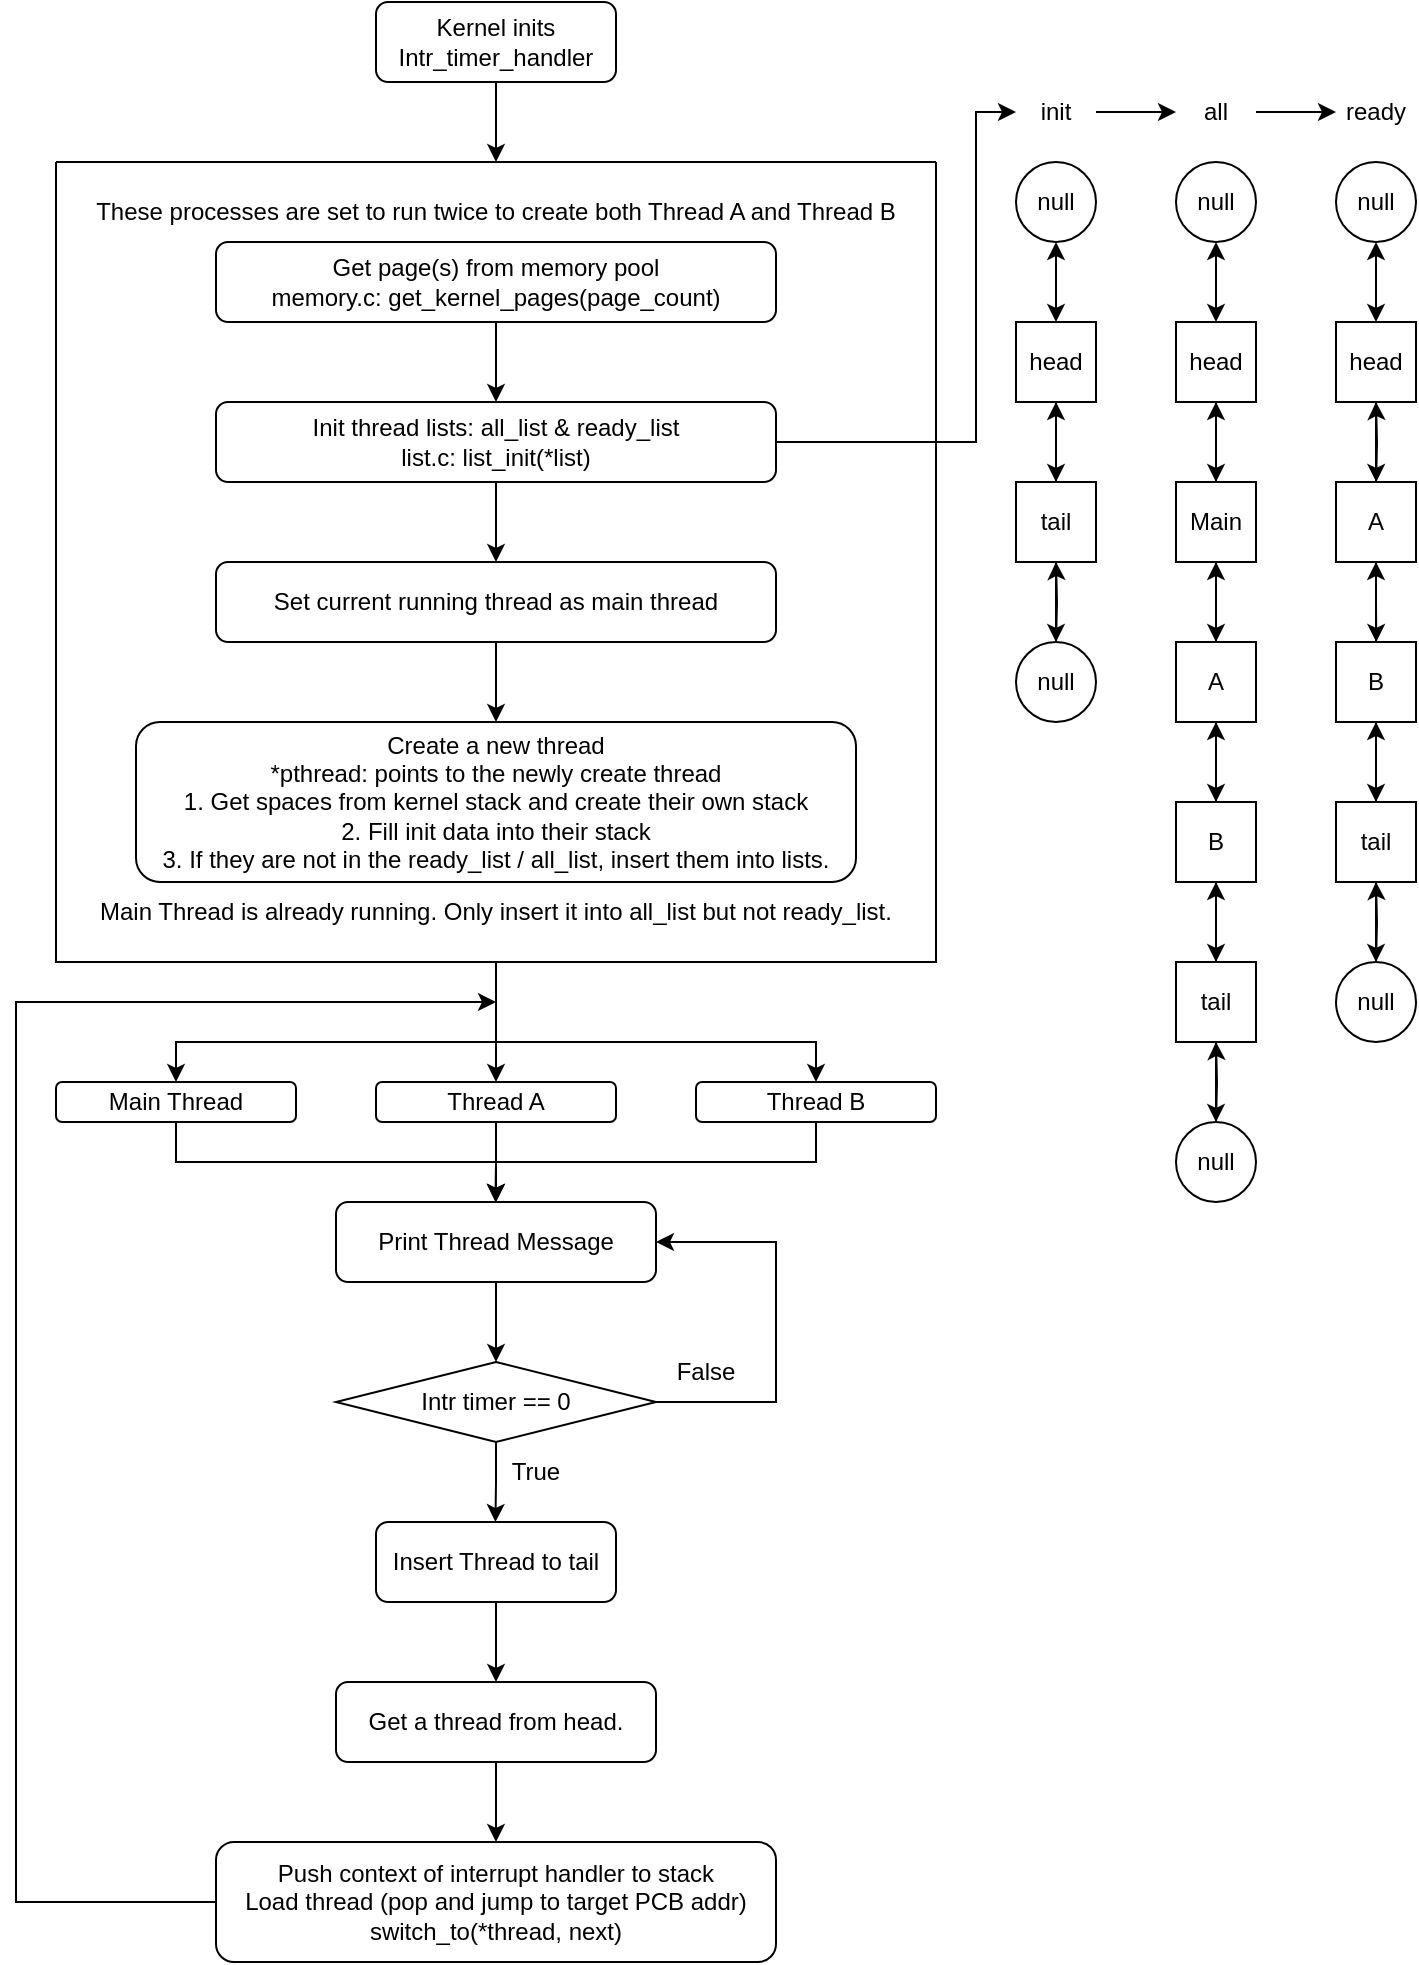 <mxfile version="24.5.3" type="device">
  <diagram id="C5RBs43oDa-KdzZeNtuy" name="Page-1">
    <mxGraphModel dx="791" dy="561" grid="1" gridSize="10" guides="1" tooltips="1" connect="1" arrows="1" fold="1" page="1" pageScale="1" pageWidth="827" pageHeight="1169" math="0" shadow="0">
      <root>
        <mxCell id="WIyWlLk6GJQsqaUBKTNV-0" />
        <mxCell id="WIyWlLk6GJQsqaUBKTNV-1" parent="WIyWlLk6GJQsqaUBKTNV-0" />
        <mxCell id="9MOlDyLgkSEw8JPwN7AX-101" style="edgeStyle=orthogonalEdgeStyle;rounded=0;orthogonalLoop=1;jettySize=auto;html=1;exitX=0.5;exitY=1;exitDx=0;exitDy=0;entryX=0.5;entryY=0;entryDx=0;entryDy=0;" edge="1" parent="WIyWlLk6GJQsqaUBKTNV-1" source="WIyWlLk6GJQsqaUBKTNV-3" target="9MOlDyLgkSEw8JPwN7AX-22">
          <mxGeometry relative="1" as="geometry" />
        </mxCell>
        <mxCell id="WIyWlLk6GJQsqaUBKTNV-3" value="Kernel inits&lt;div&gt;Intr_timer_handler&lt;/div&gt;" style="rounded=1;whiteSpace=wrap;html=1;fontSize=12;glass=0;strokeWidth=1;shadow=0;" parent="WIyWlLk6GJQsqaUBKTNV-1" vertex="1">
          <mxGeometry x="240" y="40" width="120" height="40" as="geometry" />
        </mxCell>
        <mxCell id="9MOlDyLgkSEw8JPwN7AX-19" style="edgeStyle=orthogonalEdgeStyle;rounded=0;orthogonalLoop=1;jettySize=auto;html=1;exitX=0.5;exitY=1;exitDx=0;exitDy=0;entryX=0.5;entryY=0;entryDx=0;entryDy=0;" edge="1" parent="WIyWlLk6GJQsqaUBKTNV-1" source="9MOlDyLgkSEw8JPwN7AX-4" target="9MOlDyLgkSEw8JPwN7AX-10">
          <mxGeometry relative="1" as="geometry" />
        </mxCell>
        <mxCell id="9MOlDyLgkSEw8JPwN7AX-4" value="Get page(s) from memory pool&lt;div&gt;memory.c:&amp;nbsp;get_kernel_pages(page_count)&lt;/div&gt;" style="rounded=1;whiteSpace=wrap;html=1;fontSize=12;glass=0;strokeWidth=1;shadow=0;" vertex="1" parent="WIyWlLk6GJQsqaUBKTNV-1">
          <mxGeometry x="160" y="160" width="280" height="40" as="geometry" />
        </mxCell>
        <mxCell id="9MOlDyLgkSEw8JPwN7AX-20" style="edgeStyle=orthogonalEdgeStyle;rounded=0;orthogonalLoop=1;jettySize=auto;html=1;exitX=0.5;exitY=1;exitDx=0;exitDy=0;entryX=0.5;entryY=0;entryDx=0;entryDy=0;" edge="1" parent="WIyWlLk6GJQsqaUBKTNV-1" source="9MOlDyLgkSEw8JPwN7AX-10" target="9MOlDyLgkSEw8JPwN7AX-13">
          <mxGeometry relative="1" as="geometry" />
        </mxCell>
        <mxCell id="9MOlDyLgkSEw8JPwN7AX-53" style="edgeStyle=orthogonalEdgeStyle;rounded=0;orthogonalLoop=1;jettySize=auto;html=1;exitX=1;exitY=0.5;exitDx=0;exitDy=0;entryX=0;entryY=0.5;entryDx=0;entryDy=0;" edge="1" parent="WIyWlLk6GJQsqaUBKTNV-1" source="9MOlDyLgkSEw8JPwN7AX-10" target="9MOlDyLgkSEw8JPwN7AX-31">
          <mxGeometry relative="1" as="geometry">
            <mxPoint x="540" y="140" as="targetPoint" />
            <Array as="points">
              <mxPoint x="540" y="260" />
              <mxPoint x="540" y="95" />
            </Array>
          </mxGeometry>
        </mxCell>
        <mxCell id="9MOlDyLgkSEw8JPwN7AX-10" value="Init thread lists: all_list &amp;amp; ready_list&lt;div&gt;list.c: list_init(*list)&lt;/div&gt;" style="rounded=1;whiteSpace=wrap;html=1;fontSize=12;glass=0;strokeWidth=1;shadow=0;" vertex="1" parent="WIyWlLk6GJQsqaUBKTNV-1">
          <mxGeometry x="160" y="240" width="280" height="40" as="geometry" />
        </mxCell>
        <mxCell id="9MOlDyLgkSEw8JPwN7AX-21" style="edgeStyle=orthogonalEdgeStyle;rounded=0;orthogonalLoop=1;jettySize=auto;html=1;exitX=0.5;exitY=1;exitDx=0;exitDy=0;entryX=0.5;entryY=0;entryDx=0;entryDy=0;" edge="1" parent="WIyWlLk6GJQsqaUBKTNV-1" source="9MOlDyLgkSEw8JPwN7AX-13" target="9MOlDyLgkSEw8JPwN7AX-16">
          <mxGeometry relative="1" as="geometry" />
        </mxCell>
        <mxCell id="9MOlDyLgkSEw8JPwN7AX-13" value="Set current running thread as main thread" style="rounded=1;whiteSpace=wrap;html=1;fontSize=12;glass=0;strokeWidth=1;shadow=0;" vertex="1" parent="WIyWlLk6GJQsqaUBKTNV-1">
          <mxGeometry x="160" y="320" width="280" height="40" as="geometry" />
        </mxCell>
        <mxCell id="9MOlDyLgkSEw8JPwN7AX-16" value="Create a new thread&lt;div&gt;*pthread: points to the newly create thread&lt;/div&gt;&lt;div&gt;1. Get spaces from kernel stack and create their own stack&lt;/div&gt;&lt;div&gt;2. Fill init data into their stack&lt;/div&gt;&lt;div&gt;3. If they are not in the ready_list / all_list, insert them into lists.&lt;/div&gt;" style="rounded=1;whiteSpace=wrap;html=1;fontSize=12;glass=0;strokeWidth=1;shadow=0;" vertex="1" parent="WIyWlLk6GJQsqaUBKTNV-1">
          <mxGeometry x="120" y="400" width="360" height="80" as="geometry" />
        </mxCell>
        <mxCell id="9MOlDyLgkSEw8JPwN7AX-27" style="edgeStyle=orthogonalEdgeStyle;rounded=0;orthogonalLoop=1;jettySize=auto;html=1;exitX=0.5;exitY=1;exitDx=0;exitDy=0;entryX=0.5;entryY=0;entryDx=0;entryDy=0;" edge="1" parent="WIyWlLk6GJQsqaUBKTNV-1" source="9MOlDyLgkSEw8JPwN7AX-22" target="9MOlDyLgkSEw8JPwN7AX-24">
          <mxGeometry relative="1" as="geometry">
            <Array as="points">
              <mxPoint x="300" y="560" />
              <mxPoint x="140" y="560" />
            </Array>
          </mxGeometry>
        </mxCell>
        <mxCell id="9MOlDyLgkSEw8JPwN7AX-28" style="edgeStyle=orthogonalEdgeStyle;rounded=0;orthogonalLoop=1;jettySize=auto;html=1;exitX=0.5;exitY=1;exitDx=0;exitDy=0;entryX=0.5;entryY=0;entryDx=0;entryDy=0;" edge="1" parent="WIyWlLk6GJQsqaUBKTNV-1" source="9MOlDyLgkSEw8JPwN7AX-22" target="9MOlDyLgkSEw8JPwN7AX-25">
          <mxGeometry relative="1" as="geometry">
            <Array as="points">
              <mxPoint x="300" y="520" />
            </Array>
          </mxGeometry>
        </mxCell>
        <mxCell id="9MOlDyLgkSEw8JPwN7AX-29" style="edgeStyle=orthogonalEdgeStyle;rounded=0;orthogonalLoop=1;jettySize=auto;html=1;exitX=0.5;exitY=1;exitDx=0;exitDy=0;" edge="1" parent="WIyWlLk6GJQsqaUBKTNV-1" source="9MOlDyLgkSEw8JPwN7AX-22" target="9MOlDyLgkSEw8JPwN7AX-26">
          <mxGeometry relative="1" as="geometry">
            <Array as="points">
              <mxPoint x="300" y="560" />
              <mxPoint x="460" y="560" />
            </Array>
          </mxGeometry>
        </mxCell>
        <mxCell id="9MOlDyLgkSEw8JPwN7AX-22" value="" style="swimlane;startSize=0;" vertex="1" parent="WIyWlLk6GJQsqaUBKTNV-1">
          <mxGeometry x="80" y="120" width="440" height="400" as="geometry">
            <mxRectangle x="40" y="120" width="50" height="40" as="alternateBounds" />
          </mxGeometry>
        </mxCell>
        <mxCell id="9MOlDyLgkSEw8JPwN7AX-15" value="These processes are set to run twice to create both Thread A and Thread B" style="text;html=1;align=center;verticalAlign=middle;whiteSpace=wrap;rounded=0;" vertex="1" parent="9MOlDyLgkSEw8JPwN7AX-22">
          <mxGeometry y="10" width="440" height="30" as="geometry" />
        </mxCell>
        <mxCell id="9MOlDyLgkSEw8JPwN7AX-54" value="Main Thread is already running.&amp;nbsp;&lt;span style=&quot;background-color: initial;&quot;&gt;Only insert it into all_list but not ready_list.&lt;/span&gt;" style="text;html=1;align=center;verticalAlign=middle;whiteSpace=wrap;rounded=0;" vertex="1" parent="9MOlDyLgkSEw8JPwN7AX-22">
          <mxGeometry y="360" width="440" height="30" as="geometry" />
        </mxCell>
        <mxCell id="9MOlDyLgkSEw8JPwN7AX-107" style="edgeStyle=orthogonalEdgeStyle;rounded=0;orthogonalLoop=1;jettySize=auto;html=1;exitX=0.5;exitY=1;exitDx=0;exitDy=0;" edge="1" parent="WIyWlLk6GJQsqaUBKTNV-1" source="9MOlDyLgkSEw8JPwN7AX-24" target="9MOlDyLgkSEw8JPwN7AX-103">
          <mxGeometry relative="1" as="geometry" />
        </mxCell>
        <mxCell id="9MOlDyLgkSEw8JPwN7AX-24" value="Main Thread" style="rounded=1;whiteSpace=wrap;html=1;" vertex="1" parent="WIyWlLk6GJQsqaUBKTNV-1">
          <mxGeometry x="80" y="580" width="120" height="20" as="geometry" />
        </mxCell>
        <mxCell id="9MOlDyLgkSEw8JPwN7AX-108" style="edgeStyle=orthogonalEdgeStyle;rounded=0;orthogonalLoop=1;jettySize=auto;html=1;exitX=0.5;exitY=1;exitDx=0;exitDy=0;" edge="1" parent="WIyWlLk6GJQsqaUBKTNV-1" source="9MOlDyLgkSEw8JPwN7AX-25">
          <mxGeometry relative="1" as="geometry">
            <mxPoint x="299.714" y="640" as="targetPoint" />
          </mxGeometry>
        </mxCell>
        <mxCell id="9MOlDyLgkSEw8JPwN7AX-25" value="Thread A" style="rounded=1;whiteSpace=wrap;html=1;" vertex="1" parent="WIyWlLk6GJQsqaUBKTNV-1">
          <mxGeometry x="240" y="580" width="120" height="20" as="geometry" />
        </mxCell>
        <mxCell id="9MOlDyLgkSEw8JPwN7AX-109" style="edgeStyle=orthogonalEdgeStyle;rounded=0;orthogonalLoop=1;jettySize=auto;html=1;exitX=0.5;exitY=1;exitDx=0;exitDy=0;" edge="1" parent="WIyWlLk6GJQsqaUBKTNV-1" source="9MOlDyLgkSEw8JPwN7AX-26" target="9MOlDyLgkSEw8JPwN7AX-103">
          <mxGeometry relative="1" as="geometry" />
        </mxCell>
        <mxCell id="9MOlDyLgkSEw8JPwN7AX-26" value="Thread B" style="rounded=1;whiteSpace=wrap;html=1;" vertex="1" parent="WIyWlLk6GJQsqaUBKTNV-1">
          <mxGeometry x="400" y="580" width="120" height="20" as="geometry" />
        </mxCell>
        <mxCell id="9MOlDyLgkSEw8JPwN7AX-45" style="edgeStyle=orthogonalEdgeStyle;rounded=0;orthogonalLoop=1;jettySize=auto;html=1;exitX=0.5;exitY=0;exitDx=0;exitDy=0;entryX=0.5;entryY=1;entryDx=0;entryDy=0;startArrow=classic;startFill=1;" edge="1" parent="WIyWlLk6GJQsqaUBKTNV-1" source="9MOlDyLgkSEw8JPwN7AX-30">
          <mxGeometry relative="1" as="geometry">
            <mxPoint x="580" y="160" as="targetPoint" />
          </mxGeometry>
        </mxCell>
        <mxCell id="9MOlDyLgkSEw8JPwN7AX-49" style="edgeStyle=orthogonalEdgeStyle;rounded=0;orthogonalLoop=1;jettySize=auto;html=1;exitX=0.5;exitY=1;exitDx=0;exitDy=0;" edge="1" parent="WIyWlLk6GJQsqaUBKTNV-1" source="9MOlDyLgkSEw8JPwN7AX-30" target="9MOlDyLgkSEw8JPwN7AX-34">
          <mxGeometry relative="1" as="geometry" />
        </mxCell>
        <mxCell id="9MOlDyLgkSEw8JPwN7AX-30" value="head" style="rounded=0;whiteSpace=wrap;html=1;" vertex="1" parent="WIyWlLk6GJQsqaUBKTNV-1">
          <mxGeometry x="560" y="200" width="40" height="40" as="geometry" />
        </mxCell>
        <mxCell id="9MOlDyLgkSEw8JPwN7AX-98" style="edgeStyle=orthogonalEdgeStyle;rounded=0;orthogonalLoop=1;jettySize=auto;html=1;exitX=1;exitY=0.5;exitDx=0;exitDy=0;" edge="1" parent="WIyWlLk6GJQsqaUBKTNV-1" source="9MOlDyLgkSEw8JPwN7AX-31" target="9MOlDyLgkSEw8JPwN7AX-60">
          <mxGeometry relative="1" as="geometry" />
        </mxCell>
        <mxCell id="9MOlDyLgkSEw8JPwN7AX-31" value="init" style="text;html=1;align=center;verticalAlign=middle;whiteSpace=wrap;rounded=0;" vertex="1" parent="WIyWlLk6GJQsqaUBKTNV-1">
          <mxGeometry x="560" y="80" width="40" height="30" as="geometry" />
        </mxCell>
        <mxCell id="9MOlDyLgkSEw8JPwN7AX-50" style="edgeStyle=orthogonalEdgeStyle;rounded=0;orthogonalLoop=1;jettySize=auto;html=1;exitX=0.5;exitY=0;exitDx=0;exitDy=0;entryX=0.5;entryY=1;entryDx=0;entryDy=0;" edge="1" parent="WIyWlLk6GJQsqaUBKTNV-1" source="9MOlDyLgkSEw8JPwN7AX-34" target="9MOlDyLgkSEw8JPwN7AX-30">
          <mxGeometry relative="1" as="geometry" />
        </mxCell>
        <mxCell id="9MOlDyLgkSEw8JPwN7AX-51" style="edgeStyle=orthogonalEdgeStyle;rounded=0;orthogonalLoop=1;jettySize=auto;html=1;" edge="1" parent="WIyWlLk6GJQsqaUBKTNV-1" source="9MOlDyLgkSEw8JPwN7AX-34">
          <mxGeometry relative="1" as="geometry">
            <mxPoint x="580" y="360.0" as="targetPoint" />
          </mxGeometry>
        </mxCell>
        <mxCell id="9MOlDyLgkSEw8JPwN7AX-34" value="tail" style="rounded=0;whiteSpace=wrap;html=1;" vertex="1" parent="WIyWlLk6GJQsqaUBKTNV-1">
          <mxGeometry x="560" y="280" width="40" height="40" as="geometry" />
        </mxCell>
        <mxCell id="9MOlDyLgkSEw8JPwN7AX-52" style="edgeStyle=orthogonalEdgeStyle;rounded=0;orthogonalLoop=1;jettySize=auto;html=1;exitX=0.5;exitY=0;exitDx=0;exitDy=0;" edge="1" parent="WIyWlLk6GJQsqaUBKTNV-1" target="9MOlDyLgkSEw8JPwN7AX-34">
          <mxGeometry relative="1" as="geometry">
            <mxPoint x="580" y="360.0" as="sourcePoint" />
          </mxGeometry>
        </mxCell>
        <mxCell id="9MOlDyLgkSEw8JPwN7AX-57" style="edgeStyle=orthogonalEdgeStyle;rounded=0;orthogonalLoop=1;jettySize=auto;html=1;exitX=0.5;exitY=0;exitDx=0;exitDy=0;entryX=0.5;entryY=1;entryDx=0;entryDy=0;startArrow=classic;startFill=1;" edge="1" parent="WIyWlLk6GJQsqaUBKTNV-1" source="9MOlDyLgkSEw8JPwN7AX-59">
          <mxGeometry relative="1" as="geometry">
            <mxPoint x="660" y="160" as="targetPoint" />
          </mxGeometry>
        </mxCell>
        <mxCell id="9MOlDyLgkSEw8JPwN7AX-58" style="edgeStyle=orthogonalEdgeStyle;rounded=0;orthogonalLoop=1;jettySize=auto;html=1;exitX=0.5;exitY=1;exitDx=0;exitDy=0;" edge="1" parent="WIyWlLk6GJQsqaUBKTNV-1" source="9MOlDyLgkSEw8JPwN7AX-70" target="9MOlDyLgkSEw8JPwN7AX-63">
          <mxGeometry relative="1" as="geometry" />
        </mxCell>
        <mxCell id="9MOlDyLgkSEw8JPwN7AX-97" style="edgeStyle=orthogonalEdgeStyle;rounded=0;orthogonalLoop=1;jettySize=auto;html=1;exitX=0.5;exitY=1;exitDx=0;exitDy=0;entryX=0.5;entryY=0;entryDx=0;entryDy=0;" edge="1" parent="WIyWlLk6GJQsqaUBKTNV-1" source="9MOlDyLgkSEw8JPwN7AX-59" target="9MOlDyLgkSEw8JPwN7AX-67">
          <mxGeometry relative="1" as="geometry" />
        </mxCell>
        <mxCell id="9MOlDyLgkSEw8JPwN7AX-59" value="head" style="rounded=0;whiteSpace=wrap;html=1;" vertex="1" parent="WIyWlLk6GJQsqaUBKTNV-1">
          <mxGeometry x="640" y="200" width="40" height="40" as="geometry" />
        </mxCell>
        <mxCell id="9MOlDyLgkSEw8JPwN7AX-99" style="edgeStyle=orthogonalEdgeStyle;rounded=0;orthogonalLoop=1;jettySize=auto;html=1;exitX=1;exitY=0.5;exitDx=0;exitDy=0;entryX=0;entryY=0.5;entryDx=0;entryDy=0;" edge="1" parent="WIyWlLk6GJQsqaUBKTNV-1" source="9MOlDyLgkSEw8JPwN7AX-60" target="9MOlDyLgkSEw8JPwN7AX-80">
          <mxGeometry relative="1" as="geometry" />
        </mxCell>
        <mxCell id="9MOlDyLgkSEw8JPwN7AX-60" value="all" style="text;html=1;align=center;verticalAlign=middle;whiteSpace=wrap;rounded=0;" vertex="1" parent="WIyWlLk6GJQsqaUBKTNV-1">
          <mxGeometry x="640" y="80" width="40" height="30" as="geometry" />
        </mxCell>
        <mxCell id="9MOlDyLgkSEw8JPwN7AX-61" style="edgeStyle=orthogonalEdgeStyle;rounded=0;orthogonalLoop=1;jettySize=auto;html=1;exitX=0.5;exitY=0;exitDx=0;exitDy=0;entryX=0.5;entryY=1;entryDx=0;entryDy=0;" edge="1" parent="WIyWlLk6GJQsqaUBKTNV-1" source="9MOlDyLgkSEw8JPwN7AX-67" target="9MOlDyLgkSEw8JPwN7AX-59">
          <mxGeometry relative="1" as="geometry" />
        </mxCell>
        <mxCell id="9MOlDyLgkSEw8JPwN7AX-62" style="edgeStyle=orthogonalEdgeStyle;rounded=0;orthogonalLoop=1;jettySize=auto;html=1;" edge="1" parent="WIyWlLk6GJQsqaUBKTNV-1" source="9MOlDyLgkSEw8JPwN7AX-63">
          <mxGeometry relative="1" as="geometry">
            <mxPoint x="660" y="600" as="targetPoint" />
          </mxGeometry>
        </mxCell>
        <mxCell id="9MOlDyLgkSEw8JPwN7AX-63" value="tail" style="rounded=0;whiteSpace=wrap;html=1;" vertex="1" parent="WIyWlLk6GJQsqaUBKTNV-1">
          <mxGeometry x="640" y="520" width="40" height="40" as="geometry" />
        </mxCell>
        <mxCell id="9MOlDyLgkSEw8JPwN7AX-65" style="edgeStyle=orthogonalEdgeStyle;rounded=0;orthogonalLoop=1;jettySize=auto;html=1;exitX=0.5;exitY=0;exitDx=0;exitDy=0;" edge="1" parent="WIyWlLk6GJQsqaUBKTNV-1" target="9MOlDyLgkSEw8JPwN7AX-63">
          <mxGeometry relative="1" as="geometry">
            <mxPoint x="660" y="600" as="sourcePoint" />
          </mxGeometry>
        </mxCell>
        <mxCell id="9MOlDyLgkSEw8JPwN7AX-68" value="" style="edgeStyle=orthogonalEdgeStyle;rounded=0;orthogonalLoop=1;jettySize=auto;html=1;exitX=0.5;exitY=0;exitDx=0;exitDy=0;" edge="1" parent="WIyWlLk6GJQsqaUBKTNV-1" source="9MOlDyLgkSEw8JPwN7AX-70" target="9MOlDyLgkSEw8JPwN7AX-69">
          <mxGeometry relative="1" as="geometry">
            <mxPoint x="660" y="520" as="sourcePoint" />
            <mxPoint x="660" y="240" as="targetPoint" />
          </mxGeometry>
        </mxCell>
        <mxCell id="9MOlDyLgkSEw8JPwN7AX-94" style="edgeStyle=orthogonalEdgeStyle;rounded=0;orthogonalLoop=1;jettySize=auto;html=1;" edge="1" parent="WIyWlLk6GJQsqaUBKTNV-1" source="9MOlDyLgkSEw8JPwN7AX-67" target="9MOlDyLgkSEw8JPwN7AX-69">
          <mxGeometry relative="1" as="geometry" />
        </mxCell>
        <mxCell id="9MOlDyLgkSEw8JPwN7AX-67" value="Main" style="rounded=0;whiteSpace=wrap;html=1;" vertex="1" parent="WIyWlLk6GJQsqaUBKTNV-1">
          <mxGeometry x="640" y="280" width="40" height="40" as="geometry" />
        </mxCell>
        <mxCell id="9MOlDyLgkSEw8JPwN7AX-95" style="edgeStyle=orthogonalEdgeStyle;rounded=0;orthogonalLoop=1;jettySize=auto;html=1;exitX=0.5;exitY=0;exitDx=0;exitDy=0;" edge="1" parent="WIyWlLk6GJQsqaUBKTNV-1" source="9MOlDyLgkSEw8JPwN7AX-69" target="9MOlDyLgkSEw8JPwN7AX-67">
          <mxGeometry relative="1" as="geometry" />
        </mxCell>
        <mxCell id="9MOlDyLgkSEw8JPwN7AX-96" style="edgeStyle=orthogonalEdgeStyle;rounded=0;orthogonalLoop=1;jettySize=auto;html=1;exitX=0.5;exitY=1;exitDx=0;exitDy=0;" edge="1" parent="WIyWlLk6GJQsqaUBKTNV-1" source="9MOlDyLgkSEw8JPwN7AX-69" target="9MOlDyLgkSEw8JPwN7AX-70">
          <mxGeometry relative="1" as="geometry" />
        </mxCell>
        <mxCell id="9MOlDyLgkSEw8JPwN7AX-69" value="A" style="rounded=0;whiteSpace=wrap;html=1;" vertex="1" parent="WIyWlLk6GJQsqaUBKTNV-1">
          <mxGeometry x="640" y="360" width="40" height="40" as="geometry" />
        </mxCell>
        <mxCell id="9MOlDyLgkSEw8JPwN7AX-71" value="" style="edgeStyle=orthogonalEdgeStyle;rounded=0;orthogonalLoop=1;jettySize=auto;html=1;exitX=0.5;exitY=0;exitDx=0;exitDy=0;entryX=0.5;entryY=1;entryDx=0;entryDy=0;" edge="1" parent="WIyWlLk6GJQsqaUBKTNV-1" source="9MOlDyLgkSEw8JPwN7AX-63" target="9MOlDyLgkSEw8JPwN7AX-70">
          <mxGeometry relative="1" as="geometry">
            <mxPoint x="660" y="520" as="sourcePoint" />
            <mxPoint x="660" y="320" as="targetPoint" />
          </mxGeometry>
        </mxCell>
        <mxCell id="9MOlDyLgkSEw8JPwN7AX-70" value="B" style="rounded=0;whiteSpace=wrap;html=1;" vertex="1" parent="WIyWlLk6GJQsqaUBKTNV-1">
          <mxGeometry x="640" y="440" width="40" height="40" as="geometry" />
        </mxCell>
        <mxCell id="9MOlDyLgkSEw8JPwN7AX-73" value="null" style="ellipse;whiteSpace=wrap;html=1;aspect=fixed;" vertex="1" parent="WIyWlLk6GJQsqaUBKTNV-1">
          <mxGeometry x="560" y="360" width="40" height="40" as="geometry" />
        </mxCell>
        <mxCell id="9MOlDyLgkSEw8JPwN7AX-74" value="null" style="ellipse;whiteSpace=wrap;html=1;aspect=fixed;" vertex="1" parent="WIyWlLk6GJQsqaUBKTNV-1">
          <mxGeometry x="560" y="120" width="40" height="40" as="geometry" />
        </mxCell>
        <mxCell id="9MOlDyLgkSEw8JPwN7AX-75" value="null" style="ellipse;whiteSpace=wrap;html=1;aspect=fixed;" vertex="1" parent="WIyWlLk6GJQsqaUBKTNV-1">
          <mxGeometry x="640" y="120" width="40" height="40" as="geometry" />
        </mxCell>
        <mxCell id="9MOlDyLgkSEw8JPwN7AX-76" value="null" style="ellipse;whiteSpace=wrap;html=1;aspect=fixed;" vertex="1" parent="WIyWlLk6GJQsqaUBKTNV-1">
          <mxGeometry x="640" y="600" width="40" height="40" as="geometry" />
        </mxCell>
        <mxCell id="9MOlDyLgkSEw8JPwN7AX-77" style="edgeStyle=orthogonalEdgeStyle;rounded=0;orthogonalLoop=1;jettySize=auto;html=1;exitX=0.5;exitY=0;exitDx=0;exitDy=0;entryX=0.5;entryY=1;entryDx=0;entryDy=0;startArrow=classic;startFill=1;" edge="1" parent="WIyWlLk6GJQsqaUBKTNV-1" source="9MOlDyLgkSEw8JPwN7AX-79">
          <mxGeometry relative="1" as="geometry">
            <mxPoint x="740" y="160" as="targetPoint" />
          </mxGeometry>
        </mxCell>
        <mxCell id="9MOlDyLgkSEw8JPwN7AX-78" style="edgeStyle=orthogonalEdgeStyle;rounded=0;orthogonalLoop=1;jettySize=auto;html=1;exitX=0.5;exitY=1;exitDx=0;exitDy=0;" edge="1" parent="WIyWlLk6GJQsqaUBKTNV-1" source="9MOlDyLgkSEw8JPwN7AX-79" target="9MOlDyLgkSEw8JPwN7AX-83">
          <mxGeometry relative="1" as="geometry" />
        </mxCell>
        <mxCell id="9MOlDyLgkSEw8JPwN7AX-92" style="edgeStyle=orthogonalEdgeStyle;rounded=0;orthogonalLoop=1;jettySize=auto;html=1;exitX=0.5;exitY=1;exitDx=0;exitDy=0;" edge="1" parent="WIyWlLk6GJQsqaUBKTNV-1" source="9MOlDyLgkSEw8JPwN7AX-79">
          <mxGeometry relative="1" as="geometry">
            <mxPoint x="740.143" y="280" as="targetPoint" />
          </mxGeometry>
        </mxCell>
        <mxCell id="9MOlDyLgkSEw8JPwN7AX-79" value="head" style="rounded=0;whiteSpace=wrap;html=1;" vertex="1" parent="WIyWlLk6GJQsqaUBKTNV-1">
          <mxGeometry x="720" y="200" width="40" height="40" as="geometry" />
        </mxCell>
        <mxCell id="9MOlDyLgkSEw8JPwN7AX-80" value="ready" style="text;html=1;align=center;verticalAlign=middle;whiteSpace=wrap;rounded=0;" vertex="1" parent="WIyWlLk6GJQsqaUBKTNV-1">
          <mxGeometry x="720" y="80" width="40" height="30" as="geometry" />
        </mxCell>
        <mxCell id="9MOlDyLgkSEw8JPwN7AX-81" style="edgeStyle=orthogonalEdgeStyle;rounded=0;orthogonalLoop=1;jettySize=auto;html=1;exitX=0.5;exitY=0;exitDx=0;exitDy=0;entryX=0.5;entryY=1;entryDx=0;entryDy=0;" edge="1" parent="WIyWlLk6GJQsqaUBKTNV-1" target="9MOlDyLgkSEw8JPwN7AX-79">
          <mxGeometry relative="1" as="geometry">
            <mxPoint x="740" y="280" as="sourcePoint" />
          </mxGeometry>
        </mxCell>
        <mxCell id="9MOlDyLgkSEw8JPwN7AX-82" style="edgeStyle=orthogonalEdgeStyle;rounded=0;orthogonalLoop=1;jettySize=auto;html=1;" edge="1" parent="WIyWlLk6GJQsqaUBKTNV-1" source="9MOlDyLgkSEw8JPwN7AX-83">
          <mxGeometry relative="1" as="geometry">
            <mxPoint x="740" y="520" as="targetPoint" />
          </mxGeometry>
        </mxCell>
        <mxCell id="9MOlDyLgkSEw8JPwN7AX-83" value="tail" style="rounded=0;whiteSpace=wrap;html=1;" vertex="1" parent="WIyWlLk6GJQsqaUBKTNV-1">
          <mxGeometry x="720" y="440" width="40" height="40" as="geometry" />
        </mxCell>
        <mxCell id="9MOlDyLgkSEw8JPwN7AX-84" style="edgeStyle=orthogonalEdgeStyle;rounded=0;orthogonalLoop=1;jettySize=auto;html=1;exitX=0.5;exitY=0;exitDx=0;exitDy=0;" edge="1" parent="WIyWlLk6GJQsqaUBKTNV-1" target="9MOlDyLgkSEw8JPwN7AX-83">
          <mxGeometry relative="1" as="geometry">
            <mxPoint x="740" y="520" as="sourcePoint" />
          </mxGeometry>
        </mxCell>
        <mxCell id="9MOlDyLgkSEw8JPwN7AX-85" value="" style="edgeStyle=orthogonalEdgeStyle;rounded=0;orthogonalLoop=1;jettySize=auto;html=1;exitX=0.5;exitY=0;exitDx=0;exitDy=0;entryX=0.5;entryY=1;entryDx=0;entryDy=0;" edge="1" parent="WIyWlLk6GJQsqaUBKTNV-1" source="9MOlDyLgkSEw8JPwN7AX-89">
          <mxGeometry relative="1" as="geometry">
            <mxPoint x="740" y="520" as="sourcePoint" />
            <mxPoint x="740" y="320" as="targetPoint" />
          </mxGeometry>
        </mxCell>
        <mxCell id="9MOlDyLgkSEw8JPwN7AX-93" style="edgeStyle=orthogonalEdgeStyle;rounded=0;orthogonalLoop=1;jettySize=auto;html=1;exitX=0.5;exitY=1;exitDx=0;exitDy=0;" edge="1" parent="WIyWlLk6GJQsqaUBKTNV-1" source="9MOlDyLgkSEw8JPwN7AX-87">
          <mxGeometry relative="1" as="geometry">
            <mxPoint x="740.143" y="360.0" as="targetPoint" />
          </mxGeometry>
        </mxCell>
        <mxCell id="9MOlDyLgkSEw8JPwN7AX-87" value="A" style="rounded=0;whiteSpace=wrap;html=1;" vertex="1" parent="WIyWlLk6GJQsqaUBKTNV-1">
          <mxGeometry x="720" y="280" width="40" height="40" as="geometry" />
        </mxCell>
        <mxCell id="9MOlDyLgkSEw8JPwN7AX-88" value="" style="edgeStyle=orthogonalEdgeStyle;rounded=0;orthogonalLoop=1;jettySize=auto;html=1;exitX=0.5;exitY=0;exitDx=0;exitDy=0;entryX=0.5;entryY=1;entryDx=0;entryDy=0;" edge="1" parent="WIyWlLk6GJQsqaUBKTNV-1" source="9MOlDyLgkSEw8JPwN7AX-83" target="9MOlDyLgkSEw8JPwN7AX-89">
          <mxGeometry relative="1" as="geometry">
            <mxPoint x="740" y="440" as="sourcePoint" />
            <mxPoint x="740" y="240" as="targetPoint" />
          </mxGeometry>
        </mxCell>
        <mxCell id="9MOlDyLgkSEw8JPwN7AX-89" value="B" style="rounded=0;whiteSpace=wrap;html=1;" vertex="1" parent="WIyWlLk6GJQsqaUBKTNV-1">
          <mxGeometry x="720" y="360" width="40" height="40" as="geometry" />
        </mxCell>
        <mxCell id="9MOlDyLgkSEw8JPwN7AX-90" value="null" style="ellipse;whiteSpace=wrap;html=1;aspect=fixed;" vertex="1" parent="WIyWlLk6GJQsqaUBKTNV-1">
          <mxGeometry x="720" y="120" width="40" height="40" as="geometry" />
        </mxCell>
        <mxCell id="9MOlDyLgkSEw8JPwN7AX-91" value="null" style="ellipse;whiteSpace=wrap;html=1;aspect=fixed;" vertex="1" parent="WIyWlLk6GJQsqaUBKTNV-1">
          <mxGeometry x="720" y="520" width="40" height="40" as="geometry" />
        </mxCell>
        <mxCell id="9MOlDyLgkSEw8JPwN7AX-105" style="edgeStyle=orthogonalEdgeStyle;rounded=0;orthogonalLoop=1;jettySize=auto;html=1;entryX=1;entryY=0.5;entryDx=0;entryDy=0;" edge="1" parent="WIyWlLk6GJQsqaUBKTNV-1" source="9MOlDyLgkSEw8JPwN7AX-102" target="9MOlDyLgkSEw8JPwN7AX-103">
          <mxGeometry relative="1" as="geometry">
            <Array as="points">
              <mxPoint x="440" y="740" />
              <mxPoint x="440" y="660" />
            </Array>
          </mxGeometry>
        </mxCell>
        <mxCell id="9MOlDyLgkSEw8JPwN7AX-110" style="edgeStyle=orthogonalEdgeStyle;rounded=0;orthogonalLoop=1;jettySize=auto;html=1;exitX=0.5;exitY=1;exitDx=0;exitDy=0;" edge="1" parent="WIyWlLk6GJQsqaUBKTNV-1" source="9MOlDyLgkSEw8JPwN7AX-102">
          <mxGeometry relative="1" as="geometry">
            <mxPoint x="299.714" y="800" as="targetPoint" />
          </mxGeometry>
        </mxCell>
        <mxCell id="9MOlDyLgkSEw8JPwN7AX-102" value="Intr timer == 0" style="rhombus;whiteSpace=wrap;html=1;" vertex="1" parent="WIyWlLk6GJQsqaUBKTNV-1">
          <mxGeometry x="220" y="720" width="160" height="40" as="geometry" />
        </mxCell>
        <mxCell id="9MOlDyLgkSEw8JPwN7AX-104" style="edgeStyle=orthogonalEdgeStyle;rounded=0;orthogonalLoop=1;jettySize=auto;html=1;entryX=0.5;entryY=0;entryDx=0;entryDy=0;" edge="1" parent="WIyWlLk6GJQsqaUBKTNV-1" source="9MOlDyLgkSEw8JPwN7AX-103" target="9MOlDyLgkSEw8JPwN7AX-102">
          <mxGeometry relative="1" as="geometry" />
        </mxCell>
        <mxCell id="9MOlDyLgkSEw8JPwN7AX-103" value="Print Thread Message" style="rounded=1;whiteSpace=wrap;html=1;" vertex="1" parent="WIyWlLk6GJQsqaUBKTNV-1">
          <mxGeometry x="220" y="640" width="160" height="40" as="geometry" />
        </mxCell>
        <mxCell id="9MOlDyLgkSEw8JPwN7AX-106" value="False" style="text;html=1;align=center;verticalAlign=middle;whiteSpace=wrap;rounded=0;" vertex="1" parent="WIyWlLk6GJQsqaUBKTNV-1">
          <mxGeometry x="380" y="710" width="50" height="30" as="geometry" />
        </mxCell>
        <mxCell id="9MOlDyLgkSEw8JPwN7AX-111" value="True" style="text;html=1;align=center;verticalAlign=middle;whiteSpace=wrap;rounded=0;" vertex="1" parent="WIyWlLk6GJQsqaUBKTNV-1">
          <mxGeometry x="300" y="760" width="40" height="30" as="geometry" />
        </mxCell>
        <mxCell id="9MOlDyLgkSEw8JPwN7AX-118" style="edgeStyle=orthogonalEdgeStyle;rounded=0;orthogonalLoop=1;jettySize=auto;html=1;entryX=0.5;entryY=0;entryDx=0;entryDy=0;" edge="1" parent="WIyWlLk6GJQsqaUBKTNV-1" source="9MOlDyLgkSEw8JPwN7AX-112" target="9MOlDyLgkSEw8JPwN7AX-117">
          <mxGeometry relative="1" as="geometry" />
        </mxCell>
        <mxCell id="9MOlDyLgkSEw8JPwN7AX-112" value="Insert Thread to tail" style="rounded=1;whiteSpace=wrap;html=1;" vertex="1" parent="WIyWlLk6GJQsqaUBKTNV-1">
          <mxGeometry x="240" y="800" width="120" height="40" as="geometry" />
        </mxCell>
        <mxCell id="9MOlDyLgkSEw8JPwN7AX-121" style="edgeStyle=orthogonalEdgeStyle;rounded=0;orthogonalLoop=1;jettySize=auto;html=1;entryX=0.5;entryY=0;entryDx=0;entryDy=0;" edge="1" parent="WIyWlLk6GJQsqaUBKTNV-1" source="9MOlDyLgkSEw8JPwN7AX-117" target="9MOlDyLgkSEw8JPwN7AX-120">
          <mxGeometry relative="1" as="geometry" />
        </mxCell>
        <mxCell id="9MOlDyLgkSEw8JPwN7AX-117" value="Get a thread from head." style="rounded=1;whiteSpace=wrap;html=1;" vertex="1" parent="WIyWlLk6GJQsqaUBKTNV-1">
          <mxGeometry x="220" y="880" width="160" height="40" as="geometry" />
        </mxCell>
        <mxCell id="9MOlDyLgkSEw8JPwN7AX-122" style="edgeStyle=orthogonalEdgeStyle;rounded=0;orthogonalLoop=1;jettySize=auto;html=1;exitX=0;exitY=0.5;exitDx=0;exitDy=0;" edge="1" parent="WIyWlLk6GJQsqaUBKTNV-1" source="9MOlDyLgkSEw8JPwN7AX-120">
          <mxGeometry relative="1" as="geometry">
            <mxPoint x="300" y="540" as="targetPoint" />
            <Array as="points">
              <mxPoint x="60" y="990" />
              <mxPoint x="60" y="540" />
            </Array>
          </mxGeometry>
        </mxCell>
        <mxCell id="9MOlDyLgkSEw8JPwN7AX-120" value="Push context of interrupt handler to stack&lt;div&gt;Load thread (pop and jump to target PCB addr)&lt;br&gt;&lt;div&gt;switch_to(*thread, next)&lt;/div&gt;&lt;/div&gt;" style="rounded=1;whiteSpace=wrap;html=1;" vertex="1" parent="WIyWlLk6GJQsqaUBKTNV-1">
          <mxGeometry x="160" y="960" width="280" height="60" as="geometry" />
        </mxCell>
      </root>
    </mxGraphModel>
  </diagram>
</mxfile>
